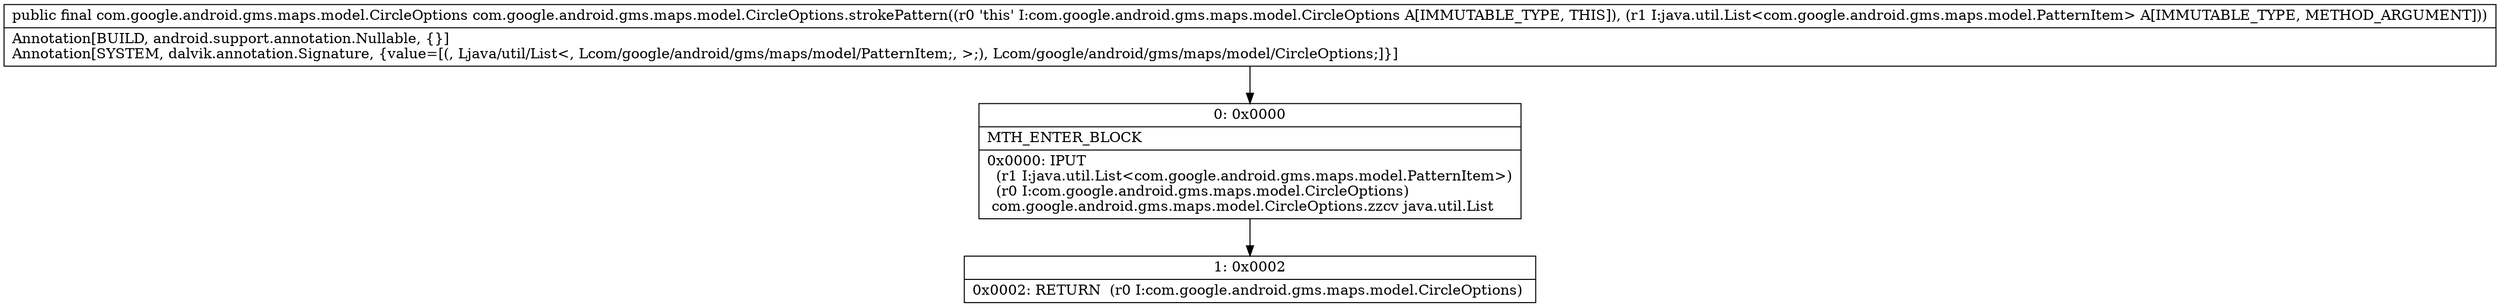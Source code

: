 digraph "CFG forcom.google.android.gms.maps.model.CircleOptions.strokePattern(Ljava\/util\/List;)Lcom\/google\/android\/gms\/maps\/model\/CircleOptions;" {
Node_0 [shape=record,label="{0\:\ 0x0000|MTH_ENTER_BLOCK\l|0x0000: IPUT  \l  (r1 I:java.util.List\<com.google.android.gms.maps.model.PatternItem\>)\l  (r0 I:com.google.android.gms.maps.model.CircleOptions)\l com.google.android.gms.maps.model.CircleOptions.zzcv java.util.List \l}"];
Node_1 [shape=record,label="{1\:\ 0x0002|0x0002: RETURN  (r0 I:com.google.android.gms.maps.model.CircleOptions) \l}"];
MethodNode[shape=record,label="{public final com.google.android.gms.maps.model.CircleOptions com.google.android.gms.maps.model.CircleOptions.strokePattern((r0 'this' I:com.google.android.gms.maps.model.CircleOptions A[IMMUTABLE_TYPE, THIS]), (r1 I:java.util.List\<com.google.android.gms.maps.model.PatternItem\> A[IMMUTABLE_TYPE, METHOD_ARGUMENT]))  | Annotation[BUILD, android.support.annotation.Nullable, \{\}]\lAnnotation[SYSTEM, dalvik.annotation.Signature, \{value=[(, Ljava\/util\/List\<, Lcom\/google\/android\/gms\/maps\/model\/PatternItem;, \>;), Lcom\/google\/android\/gms\/maps\/model\/CircleOptions;]\}]\l}"];
MethodNode -> Node_0;
Node_0 -> Node_1;
}

